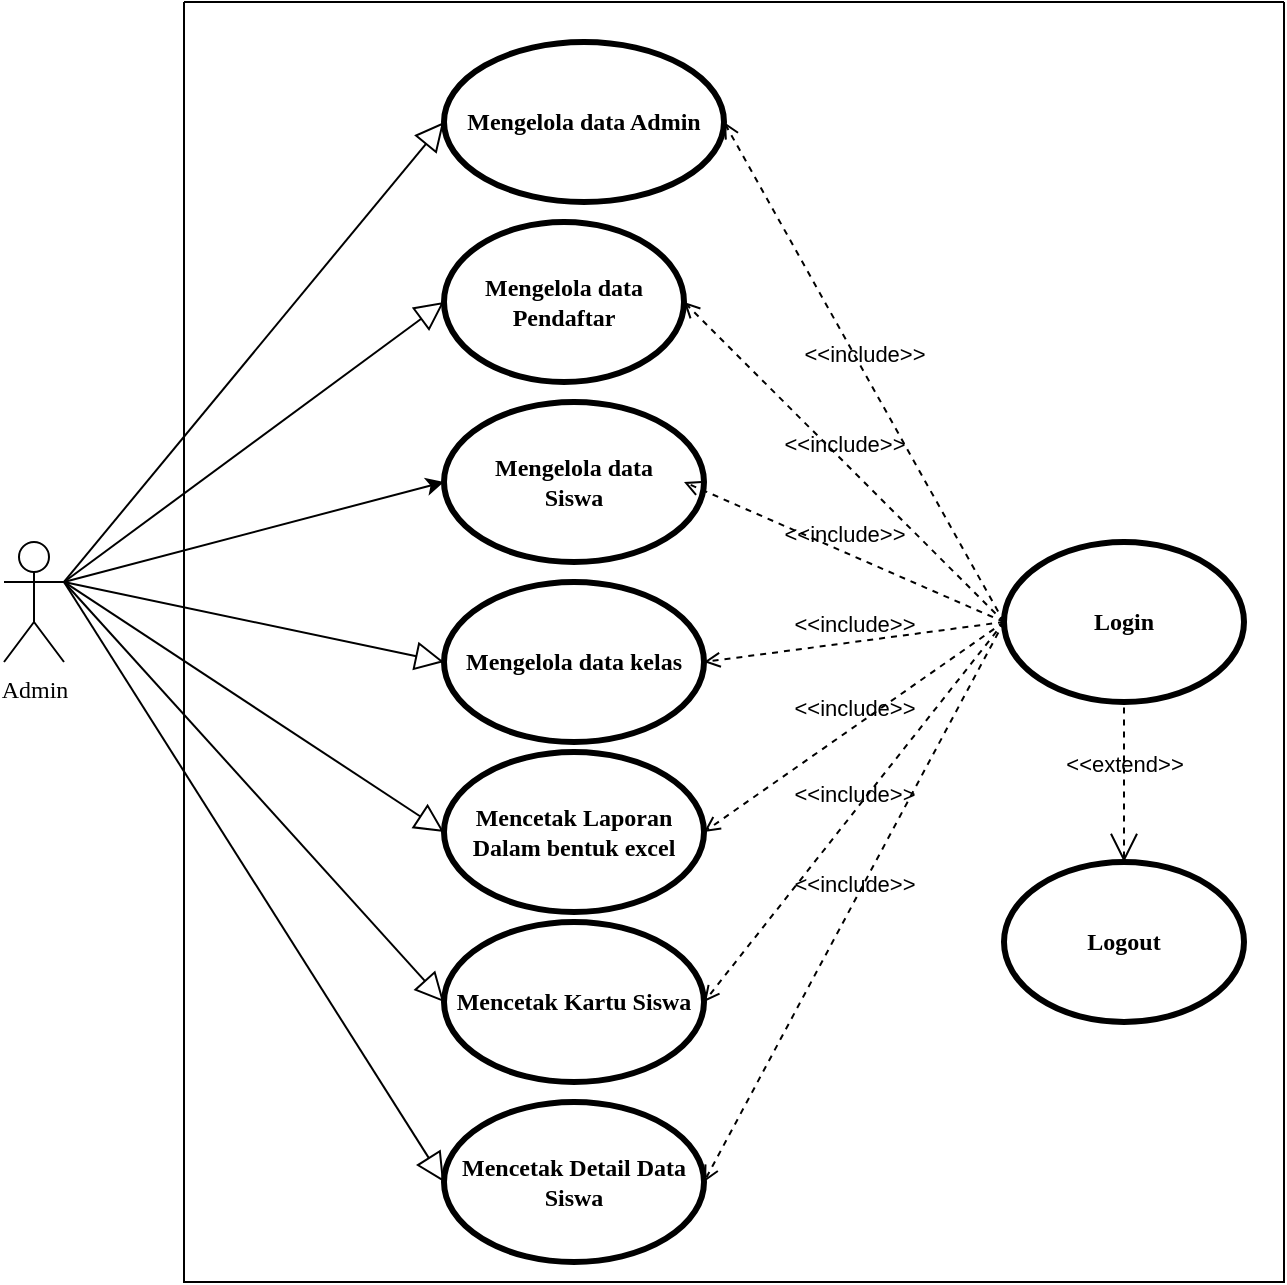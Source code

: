 <mxfile version="21.6.5" type="github">
  <diagram name="Halaman-1" id="CglVsIDrJBTKtxa0ypcK">
    <mxGraphModel dx="1154" dy="527" grid="1" gridSize="10" guides="1" tooltips="1" connect="1" arrows="1" fold="1" page="1" pageScale="1" pageWidth="827" pageHeight="1169" math="0" shadow="0">
      <root>
        <mxCell id="0" />
        <mxCell id="1" parent="0" />
        <mxCell id="005mSIWop0IHLlmu6kwe-1" value="&lt;font face=&quot;Times New Roman&quot;&gt;Admin&lt;/font&gt;" style="shape=umlActor;verticalLabelPosition=bottom;verticalAlign=top;html=1;outlineConnect=0;" parent="1" vertex="1">
          <mxGeometry x="20" y="400" width="30" height="60" as="geometry" />
        </mxCell>
        <mxCell id="005mSIWop0IHLlmu6kwe-10" value="" style="swimlane;startSize=0;" parent="1" vertex="1">
          <mxGeometry x="110" y="130" width="550" height="640" as="geometry" />
        </mxCell>
        <mxCell id="005mSIWop0IHLlmu6kwe-11" value="&lt;font face=&quot;Times New Roman&quot;&gt;Login&lt;/font&gt;" style="shape=ellipse;html=1;strokeWidth=3;fontStyle=1;whiteSpace=wrap;align=center;perimeter=ellipsePerimeter;" parent="005mSIWop0IHLlmu6kwe-10" vertex="1">
          <mxGeometry x="410" y="270" width="120" height="80" as="geometry" />
        </mxCell>
        <mxCell id="005mSIWop0IHLlmu6kwe-19" value="&lt;font face=&quot;Times New Roman&quot;&gt;Logout&lt;/font&gt;" style="shape=ellipse;html=1;strokeWidth=3;fontStyle=1;whiteSpace=wrap;align=center;perimeter=ellipsePerimeter;" parent="005mSIWop0IHLlmu6kwe-10" vertex="1">
          <mxGeometry x="410" y="430" width="120" height="80" as="geometry" />
        </mxCell>
        <mxCell id="005mSIWop0IHLlmu6kwe-20" value="&amp;lt;&amp;lt;extend&amp;gt;&amp;gt;" style="edgeStyle=none;html=1;startArrow=open;endArrow=none;startSize=12;verticalAlign=bottom;dashed=1;labelBackgroundColor=none;rounded=0;entryX=0.5;entryY=1;entryDx=0;entryDy=0;exitX=0.5;exitY=0;exitDx=0;exitDy=0;" parent="005mSIWop0IHLlmu6kwe-10" source="005mSIWop0IHLlmu6kwe-19" target="005mSIWop0IHLlmu6kwe-11" edge="1">
          <mxGeometry width="160" relative="1" as="geometry">
            <mxPoint x="400" y="290" as="sourcePoint" />
            <mxPoint x="560" y="290" as="targetPoint" />
          </mxGeometry>
        </mxCell>
        <mxCell id="Lv6XaUCazN6hXsVmhlYZ-1" value="&lt;font face=&quot;Times New Roman&quot;&gt;Mencetak Kartu Siswa&lt;/font&gt;" style="shape=ellipse;html=1;strokeWidth=3;fontStyle=1;whiteSpace=wrap;align=center;perimeter=ellipsePerimeter;" parent="005mSIWop0IHLlmu6kwe-10" vertex="1">
          <mxGeometry x="130" y="460" width="130" height="80" as="geometry" />
        </mxCell>
        <mxCell id="Lv6XaUCazN6hXsVmhlYZ-3" value="&amp;lt;&amp;lt;include&amp;gt;&amp;gt;" style="edgeStyle=none;html=1;endArrow=open;verticalAlign=bottom;dashed=1;labelBackgroundColor=none;rounded=0;exitX=0;exitY=0.5;exitDx=0;exitDy=0;entryX=1;entryY=0.5;entryDx=0;entryDy=0;" parent="005mSIWop0IHLlmu6kwe-10" source="005mSIWop0IHLlmu6kwe-11" target="Lv6XaUCazN6hXsVmhlYZ-1" edge="1">
          <mxGeometry width="160" relative="1" as="geometry">
            <mxPoint x="620" y="320" as="sourcePoint" />
            <mxPoint x="780" y="320" as="targetPoint" />
          </mxGeometry>
        </mxCell>
        <mxCell id="Lv6XaUCazN6hXsVmhlYZ-4" value="&lt;font face=&quot;Times New Roman&quot;&gt;Mencetak Detail Data Siswa&lt;/font&gt;" style="shape=ellipse;html=1;strokeWidth=3;fontStyle=1;whiteSpace=wrap;align=center;perimeter=ellipsePerimeter;" parent="005mSIWop0IHLlmu6kwe-10" vertex="1">
          <mxGeometry x="130" y="550" width="130" height="80" as="geometry" />
        </mxCell>
        <mxCell id="Lv6XaUCazN6hXsVmhlYZ-10" value="&amp;lt;&amp;lt;include&amp;gt;&amp;gt;" style="edgeStyle=none;html=1;endArrow=open;verticalAlign=bottom;dashed=1;labelBackgroundColor=none;rounded=0;exitX=0;exitY=0.5;exitDx=0;exitDy=0;entryX=1;entryY=0.5;entryDx=0;entryDy=0;" parent="005mSIWop0IHLlmu6kwe-10" source="005mSIWop0IHLlmu6kwe-11" target="Lv6XaUCazN6hXsVmhlYZ-4" edge="1">
          <mxGeometry width="160" relative="1" as="geometry">
            <mxPoint x="310" y="440" as="sourcePoint" />
            <mxPoint x="470" y="440" as="targetPoint" />
          </mxGeometry>
        </mxCell>
        <mxCell id="005mSIWop0IHLlmu6kwe-5" value="&lt;font face=&quot;Times New Roman&quot;&gt;Mencetak Laporan Dalam bentuk excel&lt;/font&gt;" style="shape=ellipse;html=1;strokeWidth=3;fontStyle=1;whiteSpace=wrap;align=center;perimeter=ellipsePerimeter;" parent="005mSIWop0IHLlmu6kwe-10" vertex="1">
          <mxGeometry x="130" y="375" width="130" height="80" as="geometry" />
        </mxCell>
        <mxCell id="005mSIWop0IHLlmu6kwe-18" value="&amp;lt;&amp;lt;include&amp;gt;&amp;gt;" style="edgeStyle=none;html=1;endArrow=open;verticalAlign=bottom;dashed=1;labelBackgroundColor=none;rounded=0;exitX=0;exitY=0.5;exitDx=0;exitDy=0;entryX=1;entryY=0.5;entryDx=0;entryDy=0;" parent="005mSIWop0IHLlmu6kwe-10" source="005mSIWop0IHLlmu6kwe-11" target="005mSIWop0IHLlmu6kwe-5" edge="1">
          <mxGeometry width="160" relative="1" as="geometry">
            <mxPoint x="280" y="230" as="sourcePoint" />
            <mxPoint x="440" y="230" as="targetPoint" />
          </mxGeometry>
        </mxCell>
        <mxCell id="t26hUUIoPCD5ux8cppsE-1" value="&lt;font face=&quot;Times New Roman&quot;&gt;Mengelola data kelas&lt;/font&gt;" style="shape=ellipse;html=1;strokeWidth=3;fontStyle=1;whiteSpace=wrap;align=center;perimeter=ellipsePerimeter;" parent="005mSIWop0IHLlmu6kwe-10" vertex="1">
          <mxGeometry x="130" y="290" width="130" height="80" as="geometry" />
        </mxCell>
        <mxCell id="t26hUUIoPCD5ux8cppsE-4" value="&amp;lt;&amp;lt;include&amp;gt;&amp;gt;" style="edgeStyle=none;html=1;endArrow=open;verticalAlign=bottom;dashed=1;labelBackgroundColor=none;rounded=0;exitX=0;exitY=0.5;exitDx=0;exitDy=0;entryX=1;entryY=0.5;entryDx=0;entryDy=0;" parent="005mSIWop0IHLlmu6kwe-10" source="005mSIWop0IHLlmu6kwe-11" target="t26hUUIoPCD5ux8cppsE-1" edge="1">
          <mxGeometry width="160" relative="1" as="geometry">
            <mxPoint x="420" y="250" as="sourcePoint" />
            <mxPoint x="260" y="170" as="targetPoint" />
          </mxGeometry>
        </mxCell>
        <mxCell id="aXRcN_h7ZSzWHe7lbt7u-1" value="&lt;font face=&quot;Times New Roman&quot;&gt;Mengelola data &lt;br&gt;Siswa&lt;/font&gt;" style="shape=ellipse;html=1;strokeWidth=3;fontStyle=1;whiteSpace=wrap;align=center;perimeter=ellipsePerimeter;" vertex="1" parent="005mSIWop0IHLlmu6kwe-10">
          <mxGeometry x="130" y="200" width="130" height="80" as="geometry" />
        </mxCell>
        <mxCell id="005mSIWop0IHLlmu6kwe-3" value="&lt;font face=&quot;Times New Roman&quot;&gt;Mengelola data Admin&lt;/font&gt;" style="shape=ellipse;html=1;strokeWidth=3;fontStyle=1;whiteSpace=wrap;align=center;perimeter=ellipsePerimeter;" parent="005mSIWop0IHLlmu6kwe-10" vertex="1">
          <mxGeometry x="130" y="20" width="140" height="80" as="geometry" />
        </mxCell>
        <mxCell id="005mSIWop0IHLlmu6kwe-16" value="&amp;lt;&amp;lt;include&amp;gt;&amp;gt;" style="edgeStyle=none;html=1;endArrow=open;verticalAlign=bottom;dashed=1;labelBackgroundColor=none;rounded=0;entryX=1;entryY=0.5;entryDx=0;entryDy=0;exitX=0;exitY=0.5;exitDx=0;exitDy=0;" parent="005mSIWop0IHLlmu6kwe-10" source="005mSIWop0IHLlmu6kwe-11" target="005mSIWop0IHLlmu6kwe-3" edge="1">
          <mxGeometry width="160" relative="1" as="geometry">
            <mxPoint x="270" y="220" as="sourcePoint" />
            <mxPoint x="430" y="220" as="targetPoint" />
          </mxGeometry>
        </mxCell>
        <mxCell id="005mSIWop0IHLlmu6kwe-4" value="&lt;font face=&quot;Times New Roman&quot;&gt;Mengelola data &lt;br&gt;Pendaftar&lt;br&gt;&lt;/font&gt;" style="shape=ellipse;html=1;strokeWidth=3;fontStyle=1;whiteSpace=wrap;align=center;perimeter=ellipsePerimeter;" parent="005mSIWop0IHLlmu6kwe-10" vertex="1">
          <mxGeometry x="130" y="110" width="120" height="80" as="geometry" />
        </mxCell>
        <mxCell id="005mSIWop0IHLlmu6kwe-17" value="&amp;lt;&amp;lt;include&amp;gt;&amp;gt;" style="edgeStyle=none;html=1;endArrow=open;verticalAlign=bottom;dashed=1;labelBackgroundColor=none;rounded=0;exitX=0;exitY=0.5;exitDx=0;exitDy=0;entryX=1;entryY=0.5;entryDx=0;entryDy=0;" parent="005mSIWop0IHLlmu6kwe-10" source="005mSIWop0IHLlmu6kwe-11" target="005mSIWop0IHLlmu6kwe-4" edge="1">
          <mxGeometry width="160" relative="1" as="geometry">
            <mxPoint x="280" y="230" as="sourcePoint" />
            <mxPoint x="440" y="230" as="targetPoint" />
          </mxGeometry>
        </mxCell>
        <mxCell id="aXRcN_h7ZSzWHe7lbt7u-3" value="&amp;lt;&amp;lt;include&amp;gt;&amp;gt;" style="edgeStyle=none;html=1;endArrow=open;verticalAlign=bottom;dashed=1;labelBackgroundColor=none;rounded=0;exitX=0;exitY=0.5;exitDx=0;exitDy=0;" edge="1" parent="005mSIWop0IHLlmu6kwe-10" source="005mSIWop0IHLlmu6kwe-11">
          <mxGeometry width="160" relative="1" as="geometry">
            <mxPoint x="420" y="290" as="sourcePoint" />
            <mxPoint x="250" y="240" as="targetPoint" />
          </mxGeometry>
        </mxCell>
        <mxCell id="Lv6XaUCazN6hXsVmhlYZ-5" value="" style="edgeStyle=none;html=1;endArrow=block;endFill=0;endSize=12;verticalAlign=bottom;rounded=0;exitX=1;exitY=0.333;exitDx=0;exitDy=0;exitPerimeter=0;entryX=0;entryY=0.5;entryDx=0;entryDy=0;" parent="1" source="005mSIWop0IHLlmu6kwe-1" target="Lv6XaUCazN6hXsVmhlYZ-4" edge="1">
          <mxGeometry width="160" relative="1" as="geometry">
            <mxPoint x="50" y="480" as="sourcePoint" />
            <mxPoint x="210" y="480" as="targetPoint" />
          </mxGeometry>
        </mxCell>
        <mxCell id="Lv6XaUCazN6hXsVmhlYZ-6" value="" style="edgeStyle=none;html=1;endArrow=block;endFill=0;endSize=12;verticalAlign=bottom;rounded=0;exitX=1;exitY=0.333;exitDx=0;exitDy=0;exitPerimeter=0;entryX=0;entryY=0.5;entryDx=0;entryDy=0;" parent="1" source="005mSIWop0IHLlmu6kwe-1" target="Lv6XaUCazN6hXsVmhlYZ-1" edge="1">
          <mxGeometry width="160" relative="1" as="geometry">
            <mxPoint x="70" y="310" as="sourcePoint" />
            <mxPoint x="230" y="310" as="targetPoint" />
          </mxGeometry>
        </mxCell>
        <mxCell id="Lv6XaUCazN6hXsVmhlYZ-7" value="" style="edgeStyle=none;html=1;endArrow=block;endFill=0;endSize=12;verticalAlign=bottom;rounded=0;exitX=1;exitY=0.333;exitDx=0;exitDy=0;exitPerimeter=0;entryX=0;entryY=0.5;entryDx=0;entryDy=0;" parent="1" source="005mSIWop0IHLlmu6kwe-1" target="005mSIWop0IHLlmu6kwe-4" edge="1">
          <mxGeometry width="160" relative="1" as="geometry">
            <mxPoint x="80" y="300" as="sourcePoint" />
            <mxPoint x="240" y="300" as="targetPoint" />
          </mxGeometry>
        </mxCell>
        <mxCell id="Lv6XaUCazN6hXsVmhlYZ-8" value="" style="edgeStyle=none;html=1;endArrow=block;endFill=0;endSize=12;verticalAlign=bottom;rounded=0;exitX=1;exitY=0.333;exitDx=0;exitDy=0;exitPerimeter=0;entryX=0;entryY=0.5;entryDx=0;entryDy=0;" parent="1" source="005mSIWop0IHLlmu6kwe-1" target="005mSIWop0IHLlmu6kwe-5" edge="1">
          <mxGeometry width="160" relative="1" as="geometry">
            <mxPoint x="120" y="330" as="sourcePoint" />
            <mxPoint x="280" y="330" as="targetPoint" />
          </mxGeometry>
        </mxCell>
        <mxCell id="Lv6XaUCazN6hXsVmhlYZ-9" value="" style="edgeStyle=none;html=1;endArrow=block;endFill=0;endSize=12;verticalAlign=bottom;rounded=0;exitX=1;exitY=0.333;exitDx=0;exitDy=0;exitPerimeter=0;entryX=0;entryY=0.5;entryDx=0;entryDy=0;" parent="1" source="005mSIWop0IHLlmu6kwe-1" target="005mSIWop0IHLlmu6kwe-3" edge="1">
          <mxGeometry width="160" relative="1" as="geometry">
            <mxPoint x="100" y="260" as="sourcePoint" />
            <mxPoint x="260" y="260" as="targetPoint" />
          </mxGeometry>
        </mxCell>
        <mxCell id="t26hUUIoPCD5ux8cppsE-3" value="" style="edgeStyle=none;html=1;endArrow=block;endFill=0;endSize=12;verticalAlign=bottom;rounded=0;exitX=1;exitY=0.333;exitDx=0;exitDy=0;exitPerimeter=0;entryX=0;entryY=0.5;entryDx=0;entryDy=0;" parent="1" source="005mSIWop0IHLlmu6kwe-1" target="t26hUUIoPCD5ux8cppsE-1" edge="1">
          <mxGeometry width="160" relative="1" as="geometry">
            <mxPoint x="60" y="420" as="sourcePoint" />
            <mxPoint x="250" y="300" as="targetPoint" />
          </mxGeometry>
        </mxCell>
        <mxCell id="aXRcN_h7ZSzWHe7lbt7u-2" value="" style="endArrow=classic;html=1;rounded=0;exitX=1;exitY=0.333;exitDx=0;exitDy=0;exitPerimeter=0;entryX=0;entryY=0.5;entryDx=0;entryDy=0;" edge="1" parent="1" source="005mSIWop0IHLlmu6kwe-1" target="aXRcN_h7ZSzWHe7lbt7u-1">
          <mxGeometry width="50" height="50" relative="1" as="geometry">
            <mxPoint x="40" y="340" as="sourcePoint" />
            <mxPoint x="90" y="290" as="targetPoint" />
          </mxGeometry>
        </mxCell>
      </root>
    </mxGraphModel>
  </diagram>
</mxfile>
